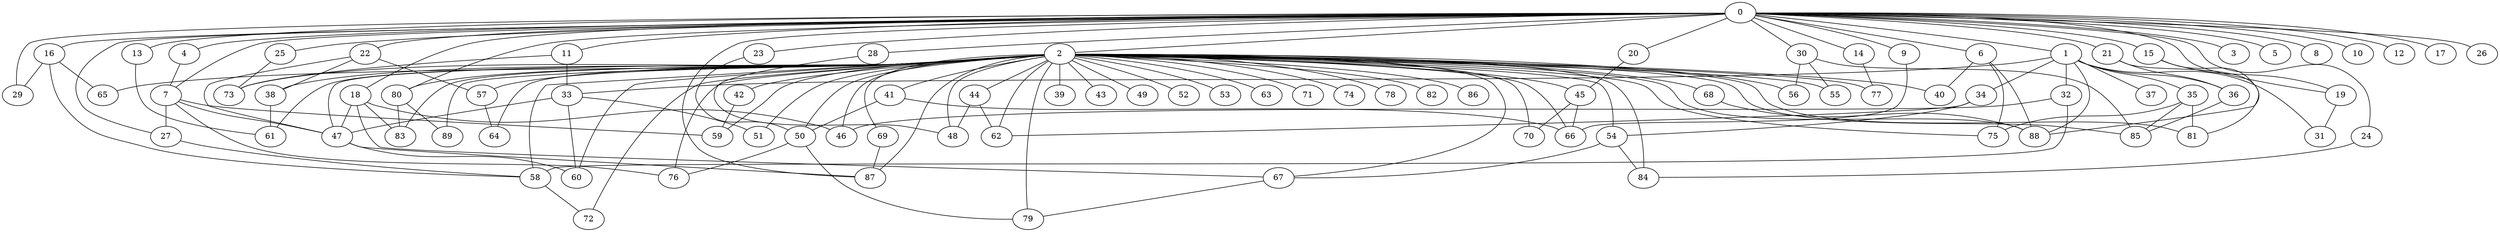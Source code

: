 
graph graphname {
    0 -- 1
0 -- 2
0 -- 3
0 -- 4
0 -- 5
0 -- 6
0 -- 7
0 -- 8
0 -- 9
0 -- 10
0 -- 11
0 -- 12
0 -- 13
0 -- 14
0 -- 15
0 -- 16
0 -- 17
0 -- 18
0 -- 19
0 -- 20
0 -- 21
0 -- 22
0 -- 23
0 -- 24
0 -- 25
0 -- 26
0 -- 27
0 -- 28
0 -- 29
0 -- 30
0 -- 87
0 -- 80
1 -- 32
1 -- 34
1 -- 35
1 -- 36
1 -- 37
1 -- 33
1 -- 31
1 -- 88
2 -- 38
2 -- 39
2 -- 40
2 -- 41
2 -- 42
2 -- 43
2 -- 44
2 -- 45
2 -- 46
2 -- 47
2 -- 48
2 -- 49
2 -- 50
2 -- 51
2 -- 52
2 -- 53
2 -- 54
2 -- 55
2 -- 56
2 -- 57
2 -- 58
2 -- 59
2 -- 60
2 -- 61
2 -- 62
2 -- 63
2 -- 64
2 -- 65
2 -- 66
2 -- 67
2 -- 68
2 -- 69
2 -- 70
2 -- 71
2 -- 72
2 -- 73
2 -- 74
2 -- 75
2 -- 76
2 -- 77
2 -- 78
2 -- 79
2 -- 80
2 -- 81
2 -- 82
2 -- 83
2 -- 84
2 -- 85
2 -- 86
2 -- 87
2 -- 88
2 -- 89
4 -- 7
6 -- 75
6 -- 40
6 -- 88
7 -- 47
7 -- 59
7 -- 76
7 -- 27
9 -- 66
11 -- 73
11 -- 33
13 -- 61
14 -- 77
15 -- 19
15 -- 88
16 -- 65
16 -- 29
16 -- 58
18 -- 46
18 -- 83
18 -- 67
18 -- 47
19 -- 31
20 -- 45
21 -- 81
21 -- 36
22 -- 57
22 -- 38
22 -- 47
23 -- 50
24 -- 84
25 -- 73
27 -- 58
28 -- 48
30 -- 55
30 -- 56
30 -- 85
32 -- 58
32 -- 46
33 -- 51
33 -- 47
33 -- 60
34 -- 54
34 -- 62
35 -- 81
35 -- 75
35 -- 85
36 -- 85
38 -- 61
41 -- 50
41 -- 66
42 -- 59
44 -- 48
44 -- 62
45 -- 70
45 -- 66
47 -- 87
47 -- 60
50 -- 76
50 -- 79
54 -- 84
54 -- 67
57 -- 64
58 -- 72
67 -- 79
68 -- 88
69 -- 87
80 -- 89
80 -- 83

}
